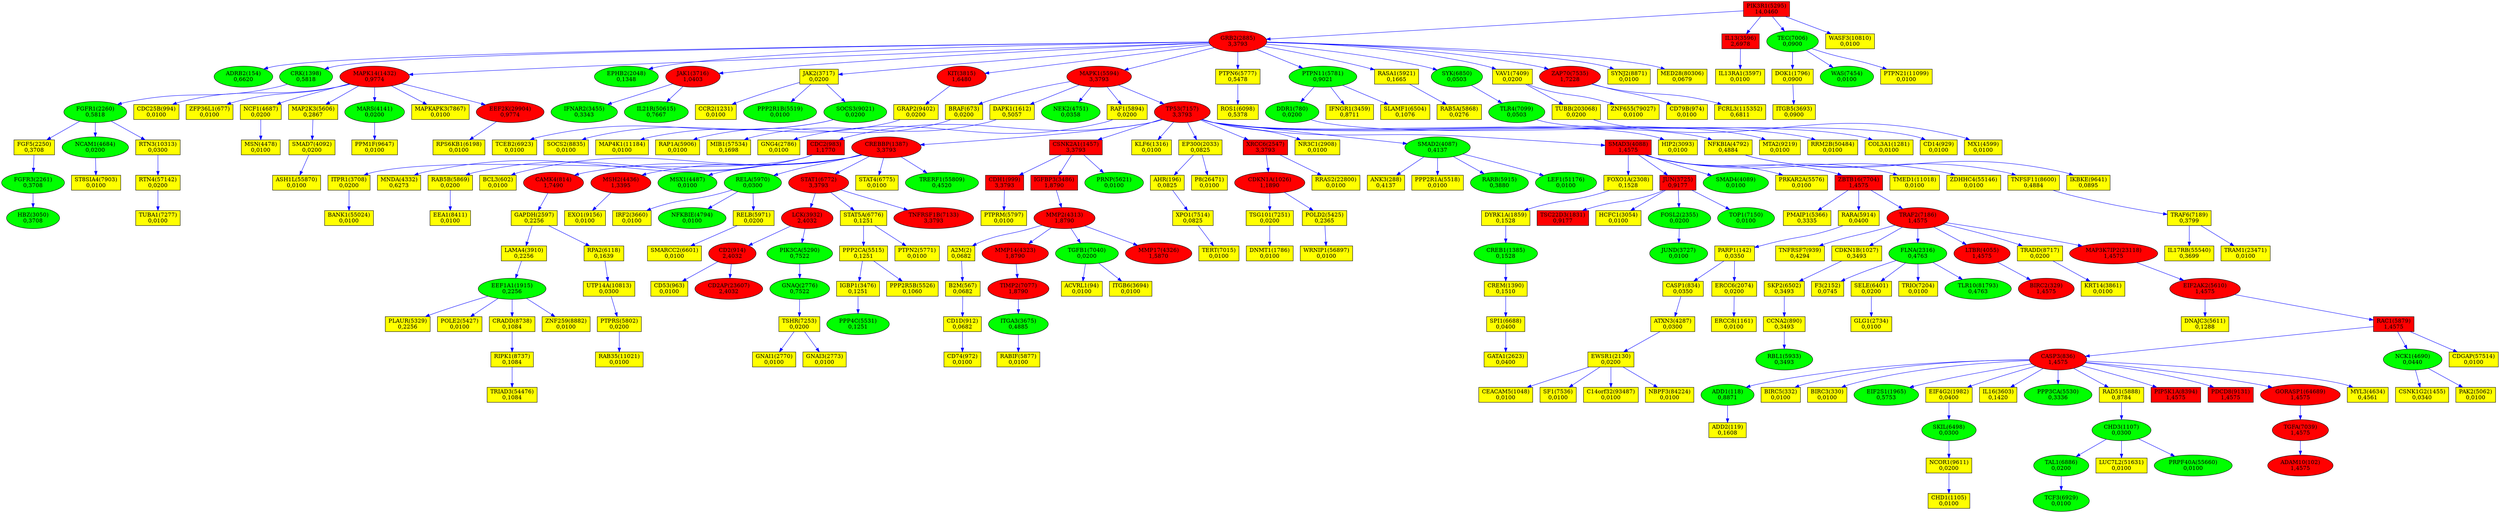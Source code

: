 digraph tmp_ans6 {
N_0 [shape = ellipse, style = filled, fillcolor = green, label = "ADD1(118)\n0,8871"];
N_1 [shape = box, style = filled, fillcolor = yellow, label = "ADD2(119)\n0,1608"];
N_2 [shape = box, style = filled, fillcolor = yellow, label = "PARP1(142)\n0,0350"];
N_3 [shape = ellipse, style = filled, fillcolor = green, label = "ADRB2(154)\n0,6620"];
N_4 [shape = box, style = filled, fillcolor = yellow, label = "AHR(196)\n0,0825"];
N_5 [shape = box, style = filled, fillcolor = yellow, label = "A2M(2)\n0,0682"];
N_6 [shape = box, style = filled, fillcolor = yellow, label = "ACVRL1(94)\n0,0100"];
N_7 [shape = box, style = filled, fillcolor = yellow, label = "BIRC5(332)\n0,0100"];
N_8 [shape = ellipse, style = filled, fillcolor = red, label = "ADAM10(102)\n1,4575"];
N_9 [shape = box, style = filled, fillcolor = yellow, label = "B2M(567)\n0,0682"];
N_10 [shape = box, style = filled, fillcolor = yellow, label = "BRAF(673)\n0,0200"];
N_11 [shape = ellipse, style = filled, fillcolor = green, label = "DDR1(780)\n0,0200"];
N_12 [shape = box, style = filled, fillcolor = yellow, label = "CASP1(834)\n0,0350"];
N_13 [shape = ellipse, style = filled, fillcolor = red, label = "CASP3(836)\n1,4575"];
N_14 [shape = box, style = filled, fillcolor = yellow, label = "BIRC3(330)\n0,0100"];
N_15 [shape = ellipse, style = filled, fillcolor = red, label = "BIRC2(329)\n1,4575"];
N_16 [shape = ellipse, style = filled, fillcolor = red, label = "CD2(914)\n2,4032"];
N_17 [shape = box, style = filled, fillcolor = yellow, label = "TNFRSF7(939)\n0,4294"];
N_18 [shape = box, style = filled, fillcolor = yellow, label = "CD74(972)\n0,0100"];
N_19 [shape = box, style = filled, fillcolor = yellow, label = "CD1D(912)\n0,0682"];
N_20 [shape = box, style = filled, fillcolor = yellow, label = "CCNA2(890)\n0,3493"];
N_21 [shape = box, style = filled, fillcolor = red, label = "CDC2(983)\n1,1770"];
N_22 [shape = box, style = filled, fillcolor = red, label = "CDH1(999)\n3,3793"];
N_23 [shape = ellipse, style = filled, fillcolor = red, label = "CDKN1A(1026)\n1,1890"];
N_24 [shape = ellipse, style = filled, fillcolor = green, label = "CHD3(1107)\n0,0300"];
N_25 [shape = box, style = filled, fillcolor = yellow, label = "CDC25B(994)\n0,0100"];
N_26 [shape = box, style = filled, fillcolor = yellow, label = "CDKN1B(1027)\n0,3493"];
N_27 [shape = box, style = filled, fillcolor = yellow, label = "CCR2(1231)\n0,0100"];
N_28 [shape = box, style = filled, fillcolor = yellow, label = "BCL3(602)\n0,0100"];
N_29 [shape = ellipse, style = filled, fillcolor = green, label = "CREB1(1385)\n0,1528"];
N_30 [shape = ellipse, style = filled, fillcolor = red, label = "CREBBP(1387)\n3,3793"];
N_31 [shape = ellipse, style = filled, fillcolor = red, label = "CAMK4(814)\n1,7490"];
N_32 [shape = box, style = filled, fillcolor = yellow, label = "CREM(1390)\n0,1510"];
N_33 [shape = ellipse, style = filled, fillcolor = green, label = "CRK(1398)\n0,5818"];
N_34 [shape = box, style = filled, fillcolor = yellow, label = "ZFP36L1(677)\n0,0100"];
N_35 [shape = box, style = filled, fillcolor = red, label = "CSNK2A1(1457)\n3,3793"];
N_36 [shape = ellipse, style = filled, fillcolor = red, label = "MAPK14(1432)\n0,9774"];
N_37 [shape = box, style = filled, fillcolor = yellow, label = "CD14(929)\n0,0100"];
N_38 [shape = box, style = filled, fillcolor = yellow, label = "DAPK1(1612)\n0,5057"];
N_39 [shape = box, style = filled, fillcolor = yellow, label = "ERCC8(1161)\n0,0100"];
N_40 [shape = box, style = filled, fillcolor = yellow, label = "DNMT1(1786)\n0,0100"];
N_41 [shape = box, style = filled, fillcolor = red, label = "TSC22D3(1831)\n0,9177"];
N_42 [shape = ellipse, style = filled, fillcolor = green, label = "EEF1A1(1915)\n0,2256"];
N_43 [shape = box, style = filled, fillcolor = yellow, label = "KLF6(1316)\n0,0100"];
N_44 [shape = ellipse, style = filled, fillcolor = green, label = "EIF2S1(1965)\n0,5753"];
N_45 [shape = box, style = filled, fillcolor = yellow, label = "EIF4G2(1982)\n0,0400"];
N_46 [shape = box, style = filled, fillcolor = yellow, label = "EP300(2033)\n0,0825"];
N_47 [shape = ellipse, style = filled, fillcolor = green, label = "EPHB2(2048)\n0,1348"];
N_48 [shape = box, style = filled, fillcolor = yellow, label = "CEACAM5(1048)\n0,0100"];
N_49 [shape = box, style = filled, fillcolor = yellow, label = "EWSR1(2130)\n0,0200"];
N_50 [shape = box, style = filled, fillcolor = yellow, label = "F3(2152)\n0,0745"];
N_51 [shape = box, style = filled, fillcolor = yellow, label = "DOK1(1796)\n0,0900"];
N_52 [shape = box, style = filled, fillcolor = yellow, label = "COL3A1(1281)\n0,0100"];
N_53 [shape = ellipse, style = filled, fillcolor = green, label = "FGFR1(2260)\n0,5818"];
N_54 [shape = box, style = filled, fillcolor = yellow, label = "FGF5(2250)\n0,3708"];
N_55 [shape = ellipse, style = filled, fillcolor = green, label = "FGFR3(2261)\n0,3708"];
N_56 [shape = box, style = filled, fillcolor = yellow, label = "DYRK1A(1859)\n0,1528"];
N_57 [shape = ellipse, style = filled, fillcolor = green, label = "FLNA(2316)\n0,4763"];
N_58 [shape = box, style = filled, fillcolor = yellow, label = "CD79B(974)\n0,0100"];
N_59 [shape = box, style = filled, fillcolor = yellow, label = "FOXO1A(2308)\n0,1528"];
N_60 [shape = box, style = filled, fillcolor = yellow, label = "GAPDH(2597)\n0,2256"];
N_61 [shape = box, style = filled, fillcolor = red, label = "XRCC6(2547)\n3,3793"];
N_62 [shape = box, style = filled, fillcolor = yellow, label = "CD53(963)\n0,0100"];
N_63 [shape = box, style = filled, fillcolor = yellow, label = "GNAI1(2770)\n0,0100"];
N_64 [shape = box, style = filled, fillcolor = yellow, label = "GNAI3(2773)\n0,0100"];
N_65 [shape = ellipse, style = filled, fillcolor = green, label = "GNAQ(2776)\n0,7522"];
N_66 [shape = ellipse, style = filled, fillcolor = red, label = "GRB2(2885)\n3,3793"];
N_67 [shape = box, style = filled, fillcolor = yellow, label = "NR3C1(2908)\n0,0100"];
N_68 [shape = box, style = filled, fillcolor = yellow, label = "ERCC6(2074)\n0,0200"];
N_69 [shape = ellipse, style = filled, fillcolor = green, label = "HBZ(3050)\n0,3708"];
N_70 [shape = box, style = filled, fillcolor = yellow, label = "HCFC1(3054)\n0,0100"];
N_71 [shape = box, style = filled, fillcolor = yellow, label = "CHD1(1105)\n0,0100"];
N_72 [shape = ellipse, style = filled, fillcolor = green, label = "IFNAR2(3455)\n0,3343"];
N_73 [shape = box, style = filled, fillcolor = yellow, label = "IFNGR1(3459)\n0,8711"];
N_74 [shape = box, style = filled, fillcolor = red, label = "IL13(3596)\n2,6978"];
N_75 [shape = box, style = filled, fillcolor = yellow, label = "IL16(3603)\n0,1420"];
N_76 [shape = ellipse, style = filled, fillcolor = green, label = "ITGA3(3675)\n0,4885"];
N_77 [shape = box, style = filled, fillcolor = yellow, label = "ITGB5(3693)\n0,0900"];
N_78 [shape = box, style = filled, fillcolor = yellow, label = "ITPR1(3708)\n0,0200"];
N_79 [shape = ellipse, style = filled, fillcolor = red, label = "JAK1(3716)\n1,0403"];
N_80 [shape = box, style = filled, fillcolor = yellow, label = "JAK2(3717)\n0,0200"];
N_81 [shape = box, style = filled, fillcolor = red, label = "JUN(3725)\n0,9177"];
N_82 [shape = ellipse, style = filled, fillcolor = green, label = "FOSL2(2355)\n0,0200"];
N_83 [shape = box, style = filled, fillcolor = yellow, label = "ANK3(288)\n0,4137"];
N_84 [shape = ellipse, style = filled, fillcolor = red, label = "KIT(3815)\n1,6480"];
N_85 [shape = box, style = filled, fillcolor = red, label = "IGFBP3(3486)\n1,8790"];
N_86 [shape = ellipse, style = filled, fillcolor = red, label = "LCK(3932)\n2,4032"];
N_87 [shape = box, style = filled, fillcolor = yellow, label = "GATA1(2623)\n0,0400"];
N_88 [shape = ellipse, style = filled, fillcolor = red, label = "LTBR(4055)\n1,4575"];
N_89 [shape = ellipse, style = filled, fillcolor = green, label = "SMAD2(4087)\n0,4137"];
N_90 [shape = ellipse, style = filled, fillcolor = green, label = "JUND(3727)\n0,0100"];
N_91 [shape = box, style = filled, fillcolor = red, label = "SMAD3(4088)\n1,4575"];
N_92 [shape = ellipse, style = filled, fillcolor = green, label = "SMAD4(4089)\n0,0100"];
N_93 [shape = box, style = filled, fillcolor = yellow, label = "SMAD7(4092)\n0,0200"];
N_94 [shape = box, style = filled, fillcolor = yellow, label = "IGBP1(3476)\n0,1251"];
N_95 [shape = ellipse, style = filled, fillcolor = red, label = "MMP2(4313)\n1,8790"];
N_96 [shape = ellipse, style = filled, fillcolor = red, label = "MSH2(4436)\n1,3395"];
N_97 [shape = box, style = filled, fillcolor = yellow, label = "MSN(4478)\n0,0100"];
N_98 [shape = ellipse, style = filled, fillcolor = green, label = "MSX1(4487)\n0,0100"];
N_99 [shape = box, style = filled, fillcolor = yellow, label = "MX1(4599)\n0,0100"];
N_100 [shape = ellipse, style = filled, fillcolor = green, label = "NCAM1(4684)\n0,0200"];
N_101 [shape = box, style = filled, fillcolor = yellow, label = "NCF1(4687)\n0,0200"];
N_102 [shape = box, style = filled, fillcolor = yellow, label = "CSNK1G2(1455)\n0,0340"];
N_103 [shape = box, style = filled, fillcolor = yellow, label = "HIP2(3093)\n0,0100"];
N_104 [shape = ellipse, style = filled, fillcolor = green, label = "NCK1(4690)\n0,0440"];
N_105 [shape = ellipse, style = filled, fillcolor = green, label = "NEK2(4751)\n0,0358"];
N_106 [shape = box, style = filled, fillcolor = yellow, label = "IRF2(3660)\n0,0100"];
N_107 [shape = box, style = filled, fillcolor = yellow, label = "GLG1(2734)\n0,0100"];
N_108 [shape = box, style = filled, fillcolor = yellow, label = "NFKBIA(4792)\n0,4884"];
N_109 [shape = box, style = filled, fillcolor = yellow, label = "PAK2(5062)\n0,0100"];
N_110 [shape = box, style = filled, fillcolor = red, label = "PIK3R1(5295)\n14,0460"];
N_111 [shape = ellipse, style = filled, fillcolor = green, label = "PIK3CA(5290)\n0,7522"];
N_112 [shape = box, style = filled, fillcolor = yellow, label = "KRT14(3861)\n0,0100"];
N_113 [shape = box, style = filled, fillcolor = yellow, label = "PMAIP1(5366)\n0,3335"];
N_114 [shape = box, style = filled, fillcolor = yellow, label = "PPP2CA(5515)\n0,1251"];
N_115 [shape = ellipse, style = filled, fillcolor = green, label = "PPP2R1B(5519)\n0,0100"];
N_116 [shape = box, style = filled, fillcolor = yellow, label = "PPP2R1A(5518)\n0,0100"];
N_117 [shape = ellipse, style = filled, fillcolor = green, label = "PPP3CA(5530)\n0,3336"];
N_118 [shape = ellipse, style = filled, fillcolor = green, label = "NFKBIE(4794)\n0,0100"];
N_119 [shape = box, style = filled, fillcolor = yellow, label = "PRKAR2A(5576)\n0,0100"];
N_120 [shape = ellipse, style = filled, fillcolor = red, label = "MAPK1(5594)\n3,3793"];
N_121 [shape = ellipse, style = filled, fillcolor = red, label = "EIF2AK2(5610)\n1,4575"];
N_122 [shape = box, style = filled, fillcolor = yellow, label = "DNAJC3(5611)\n0,1288"];
N_123 [shape = ellipse, style = filled, fillcolor = green, label = "PRNP(5621)\n0,0100"];
N_124 [shape = box, style = filled, fillcolor = yellow, label = "ATXN3(4287)\n0,0300"];
N_125 [shape = box, style = filled, fillcolor = yellow, label = "LAMA4(3910)\n0,2256"];
N_126 [shape = box, style = filled, fillcolor = yellow, label = "PTPN6(5777)\n0,5478"];
N_127 [shape = box, style = filled, fillcolor = yellow, label = "PTPRM(5797)\n0,0100"];
N_128 [shape = ellipse, style = filled, fillcolor = green, label = "PTPN11(5781)\n0,9021"];
N_129 [shape = box, style = filled, fillcolor = yellow, label = "RAB5A(5868)\n0,0276"];
N_130 [shape = box, style = filled, fillcolor = red, label = "RAC1(5879)\n1,4575"];
N_131 [shape = box, style = filled, fillcolor = yellow, label = "RAD51(5888)\n0,8784"];
N_132 [shape = box, style = filled, fillcolor = yellow, label = "RAF1(5894)\n0,0200"];
N_133 [shape = box, style = filled, fillcolor = yellow, label = "GNG4(2786)\n0,0100"];
N_134 [shape = box, style = filled, fillcolor = yellow, label = "RAP1A(5906)\n0,0100"];
N_135 [shape = box, style = filled, fillcolor = yellow, label = "RASA1(5921)\n0,1665"];
N_136 [shape = box, style = filled, fillcolor = yellow, label = "MNDA(4332)\n0,6273"];
N_137 [shape = box, style = filled, fillcolor = yellow, label = "RARA(5914)\n0,0400"];
N_138 [shape = ellipse, style = filled, fillcolor = green, label = "RBL1(5933)\n0,3493"];
N_139 [shape = ellipse, style = filled, fillcolor = green, label = "PPP4C(5531)\n0,1251"];
N_140 [shape = ellipse, style = filled, fillcolor = green, label = "RELA(5970)\n0,0300"];
N_141 [shape = box, style = filled, fillcolor = yellow, label = "RELB(5971)\n0,0200"];
N_142 [shape = box, style = filled, fillcolor = yellow, label = "RPA2(6118)\n0,1639"];
N_143 [shape = ellipse, style = filled, fillcolor = green, label = "RARB(5915)\n0,3880"];
N_144 [shape = box, style = filled, fillcolor = yellow, label = "MAP2K3(5606)\n0,2867"];
N_145 [shape = ellipse, style = filled, fillcolor = red, label = "MMP14(4323)\n1,8790"];
N_146 [shape = box, style = filled, fillcolor = yellow, label = "SELE(6401)\n0,0200"];
N_147 [shape = box, style = filled, fillcolor = yellow, label = "PTPN2(5771)\n0,0100"];
N_148 [shape = ellipse, style = filled, fillcolor = green, label = "SKIL(6498)\n0,0300"];
N_149 [shape = box, style = filled, fillcolor = yellow, label = "SLAMF1(6504)\n0,1076"];
N_150 [shape = box, style = filled, fillcolor = yellow, label = "SPI1(6688)\n0,0400"];
N_151 [shape = ellipse, style = filled, fillcolor = red, label = "STAT1(6772)\n3,3793"];
N_152 [shape = box, style = filled, fillcolor = yellow, label = "STAT5A(6776)\n0,1251"];
N_153 [shape = box, style = filled, fillcolor = yellow, label = "RPS6KB1(6198)\n0,0100"];
N_154 [shape = box, style = filled, fillcolor = yellow, label = "PLAUR(5329)\n0,2256"];
N_155 [shape = ellipse, style = filled, fillcolor = green, label = "SYK(6850)\n0,0503"];
N_156 [shape = box, style = filled, fillcolor = yellow, label = "TCEB2(6923)\n0,0100"];
N_157 [shape = ellipse, style = filled, fillcolor = green, label = "TCF3(6929)\n0,0100"];
N_158 [shape = ellipse, style = filled, fillcolor = green, label = "TAL1(6886)\n0,0200"];
N_159 [shape = box, style = filled, fillcolor = yellow, label = "SKP2(6502)\n0,3493"];
N_160 [shape = ellipse, style = filled, fillcolor = green, label = "TEC(7006)\n0,0900"];
N_161 [shape = box, style = filled, fillcolor = yellow, label = "TERT(7015)\n0,0100"];
N_162 [shape = box, style = filled, fillcolor = yellow, label = "RAB5B(5869)\n0,0200"];
N_163 [shape = ellipse, style = filled, fillcolor = red, label = "TGFA(7039)\n1,4575"];
N_164 [shape = box, style = filled, fillcolor = yellow, label = "ITGB6(3694)\n0,0100"];
N_165 [shape = ellipse, style = filled, fillcolor = green, label = "TGFB1(7040)\n0,0200"];
N_166 [shape = box, style = filled, fillcolor = yellow, label = "POLE2(5427)\n0,0100"];
N_167 [shape = ellipse, style = filled, fillcolor = green, label = "TLR4(7099)\n0,0503"];
N_168 [shape = ellipse, style = filled, fillcolor = green, label = "TOP1(7150)\n0,0100"];
N_169 [shape = ellipse, style = filled, fillcolor = red, label = "TP53(7157)\n3,3793"];
N_170 [shape = ellipse, style = filled, fillcolor = red, label = "TNFRSF1B(7133)\n3,3793"];
N_171 [shape = ellipse, style = filled, fillcolor = red, label = "TRAF2(7186)\n1,4575"];
N_172 [shape = box, style = filled, fillcolor = yellow, label = "TRAF6(7189)\n0,3799"];
N_173 [shape = box, style = filled, fillcolor = yellow, label = "TSHR(7253)\n0,0200"];
N_174 [shape = box, style = filled, fillcolor = yellow, label = "TSG101(7251)\n0,0200"];
N_175 [shape = box, style = filled, fillcolor = yellow, label = "TUBA1(7277)\n0,0100"];
N_176 [shape = ellipse, style = filled, fillcolor = green, label = "WAS(7454)\n0,0100"];
N_177 [shape = box, style = filled, fillcolor = yellow, label = "POLD2(5425)\n0,2365"];
N_178 [shape = box, style = filled, fillcolor = yellow, label = "XPO1(7514)\n0,0825"];
N_179 [shape = box, style = filled, fillcolor = yellow, label = "VAV1(7409)\n0,0200"];
N_180 [shape = ellipse, style = filled, fillcolor = red, label = "ZAP70(7535)\n1,7228"];
N_181 [shape = box, style = filled, fillcolor = red, label = "ZBTB16(7704)\n1,4575"];
N_182 [shape = box, style = filled, fillcolor = yellow, label = "ST8SIA4(7903)\n0,0100"];
N_183 [shape = ellipse, style = filled, fillcolor = green, label = "MARS(4141)\n0,0200"];
N_184 [shape = box, style = filled, fillcolor = yellow, label = "SF1(7536)\n0,0100"];
N_185 [shape = box, style = filled, fillcolor = yellow, label = "EEA1(8411)\n0,0100"];
N_186 [shape = box, style = filled, fillcolor = yellow, label = "PTPRS(5802)\n0,0200"];
N_187 [shape = box, style = filled, fillcolor = yellow, label = "TNFSF11(8600)\n0,4884"];
N_188 [shape = box, style = filled, fillcolor = red, label = "PIP5K1A(8394)\n1,4575"];
N_189 [shape = box, style = filled, fillcolor = yellow, label = "TRADD(8717)\n0,0200"];
N_190 [shape = box, style = filled, fillcolor = yellow, label = "RIPK1(8737)\n0,1084"];
N_191 [shape = box, style = filled, fillcolor = yellow, label = "SYNJ2(8871)\n0,0100"];
N_192 [shape = box, style = filled, fillcolor = yellow, label = "SOCS2(8835)\n0,0100"];
N_193 [shape = box, style = filled, fillcolor = yellow, label = "SMARCC2(6601)\n0,0100"];
N_194 [shape = box, style = filled, fillcolor = yellow, label = "STAT4(6775)\n0,0100"];
N_195 [shape = box, style = filled, fillcolor = yellow, label = "NCOR1(9611)\n0,0200"];
N_196 [shape = box, style = filled, fillcolor = yellow, label = "PPM1F(9647)\n0,0100"];
N_197 [shape = box, style = filled, fillcolor = yellow, label = "GRAP2(9402)\n0,0200"];
N_198 [shape = box, style = filled, fillcolor = red, label = "PDCD8(9131)\n1,4575"];
N_199 [shape = box, style = filled, fillcolor = yellow, label = "IKBKE(9641)\n0,0895"];
N_200 [shape = box, style = filled, fillcolor = yellow, label = "RTN3(10313)\n0,0300"];
N_201 [shape = box, style = filled, fillcolor = yellow, label = "ROS1(6098)\n0,5378"];
N_202 [shape = box, style = filled, fillcolor = yellow, label = "RABIF(5877)\n0,0100"];
N_203 [shape = box, style = filled, fillcolor = yellow, label = "UTP14A(10813)\n0,0300"];
N_204 [shape = box, style = filled, fillcolor = yellow, label = "CRADD(8738)\n0,1084"];
N_205 [shape = box, style = filled, fillcolor = yellow, label = "MAP4K1(11184)\n0,0100"];
N_206 [shape = box, style = filled, fillcolor = yellow, label = "MTA2(9219)\n0,0100"];
N_207 [shape = ellipse, style = filled, fillcolor = red, label = "CD2AP(23607)\n2,4032"];
N_208 [shape = box, style = filled, fillcolor = yellow, label = "MAPKAPK3(7867)\n0,0100"];
N_209 [shape = ellipse, style = filled, fillcolor = green, label = "LEF1(51176)\n0,0100"];
N_210 [shape = box, style = filled, fillcolor = yellow, label = "LUC7L2(51631)\n0,0100"];
N_211 [shape = box, style = filled, fillcolor = yellow, label = "TRIAD3(54476)\n0,1084"];
N_212 [shape = box, style = filled, fillcolor = yellow, label = "RRAS2(22800)\n0,0100"];
N_213 [shape = ellipse, style = filled, fillcolor = green, label = "PRPF40A(55660)\n0,0100"];
N_214 [shape = box, style = filled, fillcolor = yellow, label = "ZNF259(8882)\n0,0100"];
N_215 [shape = box, style = filled, fillcolor = yellow, label = "WRNIP1(56897)\n0,0100"];
N_216 [shape = ellipse, style = filled, fillcolor = green, label = "IL21R(50615)\n0,7667"];
N_217 [shape = ellipse, style = filled, fillcolor = red, label = "GORASP1(64689)\n1,4575"];
N_218 [shape = box, style = filled, fillcolor = yellow, label = "IL17RB(55540)\n0,3699"];
N_219 [shape = box, style = filled, fillcolor = yellow, label = "RTN4(57142)\n0,0200"];
N_220 [shape = box, style = filled, fillcolor = yellow, label = "RAB35(11021)\n0,0100"];
N_221 [shape = box, style = filled, fillcolor = yellow, label = "MED28(80306)\n0,0679"];
N_222 [shape = box, style = filled, fillcolor = yellow, label = "C14orf32(93487)\n0,0100"];
N_223 [shape = box, style = filled, fillcolor = yellow, label = "TRAM1(23471)\n0,0100"];
N_224 [shape = box, style = filled, fillcolor = yellow, label = "NBPF3(84224)\n0,0100"];
N_225 [shape = box, style = filled, fillcolor = yellow, label = "WASF3(10810)\n0,0100"];
N_226 [shape = box, style = filled, fillcolor = yellow, label = "TUBB(203068)\n0,0200"];
N_227 [shape = ellipse, style = filled, fillcolor = red, label = "MAP3K7IP2(23118)\n1,4575"];
N_228 [shape = box, style = filled, fillcolor = yellow, label = "TRIO(7204)\n0,0100"];
N_229 [shape = box, style = filled, fillcolor = yellow, label = "PTPN21(11099)\n0,0100"];
N_230 [shape = box, style = filled, fillcolor = yellow, label = "MYL3(4634)\n0,4561"];
N_231 [shape = ellipse, style = filled, fillcolor = green, label = "TLR10(81793)\n0,4763"];
N_232 [shape = box, style = filled, fillcolor = yellow, label = "ZNF655(79027)\n0,0100"];
N_233 [shape = ellipse, style = filled, fillcolor = green, label = "TRERF1(55809)\n0,4520"];
N_234 [shape = ellipse, style = filled, fillcolor = green, label = "SOCS3(9021)\n0,0200"];
N_235 [shape = ellipse, style = filled, fillcolor = red, label = "EEF2K(29904)\n0,9774"];
N_236 [shape = box, style = filled, fillcolor = yellow, label = "CDGAP(57514)\n0,0100"];
N_237 [shape = box, style = filled, fillcolor = yellow, label = "MIB1(57534)\n0,1698"];
N_238 [shape = box, style = filled, fillcolor = yellow, label = "IL13RA1(3597)\n0,0100"];
N_239 [shape = box, style = filled, fillcolor = yellow, label = "P8(26471)\n0,0100"];
N_240 [shape = ellipse, style = filled, fillcolor = red, label = "TIMP2(7077)\n1,8790"];
N_241 [shape = box, style = filled, fillcolor = yellow, label = "BANK1(55024)\n0,0100"];
N_242 [shape = ellipse, style = filled, fillcolor = red, label = "MMP17(4326)\n1,5870"];
N_243 [shape = box, style = filled, fillcolor = yellow, label = "TMED1(11018)\n0,0100"];
N_244 [shape = box, style = filled, fillcolor = yellow, label = "ZDHHC4(55146)\n0,0100"];
N_245 [shape = box, style = filled, fillcolor = yellow, label = "ASH1L(55870)\n0,0100"];
N_246 [shape = box, style = filled, fillcolor = yellow, label = "EXO1(9156)\n0,0100"];
N_247 [shape = box, style = filled, fillcolor = yellow, label = "PPP2R5B(5526)\n0,1060"];
N_248 [shape = box, style = filled, fillcolor = yellow, label = "RRM2B(50484)\n0,0100"];
N_249 [shape = box, style = filled, fillcolor = yellow, label = "FCRL3(115352)\n0,6811"];
N_0 -> N_1 [ color = blue ];
N_5 -> N_9 [ color = blue ];
N_2 -> N_12 [ color = blue ];
N_13 -> N_0 [ color = blue ];
N_13 -> N_7 [ color = blue ];
N_13 -> N_14 [ color = blue ];
N_9 -> N_19 [ color = blue ];
N_19 -> N_18 [ color = blue ];
N_30 -> N_28 [ color = blue ];
N_30 -> N_31 [ color = blue ];
N_29 -> N_32 [ color = blue ];
N_35 -> N_22 [ color = blue ];
N_36 -> N_25 [ color = blue ];
N_36 -> N_34 [ color = blue ];
N_13 -> N_44 [ color = blue ];
N_13 -> N_45 [ color = blue ];
N_46 -> N_4 [ color = blue ];
N_49 -> N_48 [ color = blue ];
N_11 -> N_52 [ color = blue ];
N_33 -> N_53 [ color = blue ];
N_53 -> N_54 [ color = blue ];
N_54 -> N_55 [ color = blue ];
N_56 -> N_29 [ color = blue ];
N_57 -> N_50 [ color = blue ];
N_59 -> N_56 [ color = blue ];
N_31 -> N_60 [ color = blue ];
N_61 -> N_23 [ color = blue ];
N_16 -> N_62 [ color = blue ];
N_66 -> N_3 [ color = blue ];
N_66 -> N_33 [ color = blue ];
N_66 -> N_36 [ color = blue ];
N_66 -> N_47 [ color = blue ];
N_2 -> N_68 [ color = blue ];
N_68 -> N_39 [ color = blue ];
N_55 -> N_69 [ color = blue ];
N_13 -> N_75 [ color = blue ];
N_51 -> N_77 [ color = blue ];
N_21 -> N_78 [ color = blue ];
N_66 -> N_79 [ color = blue ];
N_79 -> N_72 [ color = blue ];
N_80 -> N_27 [ color = blue ];
N_66 -> N_80 [ color = blue ];
N_81 -> N_41 [ color = blue ];
N_81 -> N_70 [ color = blue ];
N_81 -> N_82 [ color = blue ];
N_66 -> N_84 [ color = blue ];
N_35 -> N_85 [ color = blue ];
N_86 -> N_16 [ color = blue ];
N_88 -> N_15 [ color = blue ];
N_89 -> N_83 [ color = blue ];
N_82 -> N_90 [ color = blue ];
N_91 -> N_59 [ color = blue ];
N_91 -> N_81 [ color = blue ];
N_91 -> N_92 [ color = blue ];
N_95 -> N_5 [ color = blue ];
N_85 -> N_95 [ color = blue ];
N_30 -> N_96 [ color = blue ];
N_30 -> N_98 [ color = blue ];
N_53 -> N_100 [ color = blue ];
N_36 -> N_101 [ color = blue ];
N_101 -> N_97 [ color = blue ];
N_104 -> N_102 [ color = blue ];
N_104 -> N_109 [ color = blue ];
N_110 -> N_66 [ color = blue ];
N_110 -> N_74 [ color = blue ];
N_111 -> N_65 [ color = blue ];
N_86 -> N_111 [ color = blue ];
N_114 -> N_94 [ color = blue ];
N_80 -> N_115 [ color = blue ];
N_89 -> N_116 [ color = blue ];
N_13 -> N_117 [ color = blue ];
N_91 -> N_119 [ color = blue ];
N_120 -> N_10 [ color = blue ];
N_120 -> N_38 [ color = blue ];
N_66 -> N_120 [ color = blue ];
N_120 -> N_105 [ color = blue ];
N_121 -> N_122 [ color = blue ];
N_35 -> N_123 [ color = blue ];
N_12 -> N_124 [ color = blue ];
N_124 -> N_49 [ color = blue ];
N_125 -> N_42 [ color = blue ];
N_60 -> N_125 [ color = blue ];
N_66 -> N_126 [ color = blue ];
N_22 -> N_127 [ color = blue ];
N_128 -> N_11 [ color = blue ];
N_66 -> N_128 [ color = blue ];
N_128 -> N_73 [ color = blue ];
N_130 -> N_13 [ color = blue ];
N_130 -> N_104 [ color = blue ];
N_121 -> N_130 [ color = blue ];
N_13 -> N_131 [ color = blue ];
N_131 -> N_24 [ color = blue ];
N_120 -> N_132 [ color = blue ];
N_132 -> N_133 [ color = blue ];
N_10 -> N_134 [ color = blue ];
N_66 -> N_135 [ color = blue ];
N_135 -> N_129 [ color = blue ];
N_21 -> N_136 [ color = blue ];
N_137 -> N_2 [ color = blue ];
N_20 -> N_138 [ color = blue ];
N_94 -> N_139 [ color = blue ];
N_30 -> N_140 [ color = blue ];
N_140 -> N_106 [ color = blue ];
N_140 -> N_118 [ color = blue ];
N_140 -> N_141 [ color = blue ];
N_60 -> N_142 [ color = blue ];
N_89 -> N_143 [ color = blue ];
N_36 -> N_144 [ color = blue ];
N_144 -> N_93 [ color = blue ];
N_95 -> N_145 [ color = blue ];
N_57 -> N_146 [ color = blue ];
N_146 -> N_107 [ color = blue ];
N_45 -> N_148 [ color = blue ];
N_128 -> N_149 [ color = blue ];
N_32 -> N_150 [ color = blue ];
N_150 -> N_87 [ color = blue ];
N_30 -> N_151 [ color = blue ];
N_151 -> N_86 [ color = blue ];
N_152 -> N_114 [ color = blue ];
N_152 -> N_147 [ color = blue ];
N_151 -> N_152 [ color = blue ];
N_42 -> N_154 [ color = blue ];
N_66 -> N_155 [ color = blue ];
N_24 -> N_158 [ color = blue ];
N_158 -> N_157 [ color = blue ];
N_159 -> N_20 [ color = blue ];
N_26 -> N_159 [ color = blue ];
N_160 -> N_51 [ color = blue ];
N_110 -> N_160 [ color = blue ];
N_21 -> N_162 [ color = blue ];
N_163 -> N_8 [ color = blue ];
N_165 -> N_6 [ color = blue ];
N_95 -> N_165 [ color = blue ];
N_165 -> N_164 [ color = blue ];
N_42 -> N_166 [ color = blue ];
N_167 -> N_37 [ color = blue ];
N_155 -> N_167 [ color = blue ];
N_81 -> N_168 [ color = blue ];
N_169 -> N_21 [ color = blue ];
N_169 -> N_30 [ color = blue ];
N_169 -> N_35 [ color = blue ];
N_169 -> N_43 [ color = blue ];
N_169 -> N_46 [ color = blue ];
N_169 -> N_61 [ color = blue ];
N_169 -> N_67 [ color = blue ];
N_169 -> N_89 [ color = blue ];
N_169 -> N_91 [ color = blue ];
N_169 -> N_103 [ color = blue ];
N_169 -> N_108 [ color = blue ];
N_120 -> N_169 [ color = blue ];
N_151 -> N_170 [ color = blue ];
N_171 -> N_17 [ color = blue ];
N_171 -> N_26 [ color = blue ];
N_171 -> N_57 [ color = blue ];
N_171 -> N_88 [ color = blue ];
N_173 -> N_63 [ color = blue ];
N_173 -> N_64 [ color = blue ];
N_65 -> N_173 [ color = blue ];
N_23 -> N_174 [ color = blue ];
N_174 -> N_40 [ color = blue ];
N_160 -> N_176 [ color = blue ];
N_23 -> N_177 [ color = blue ];
N_4 -> N_178 [ color = blue ];
N_178 -> N_161 [ color = blue ];
N_66 -> N_179 [ color = blue ];
N_180 -> N_58 [ color = blue ];
N_66 -> N_180 [ color = blue ];
N_91 -> N_181 [ color = blue ];
N_181 -> N_113 [ color = blue ];
N_181 -> N_137 [ color = blue ];
N_181 -> N_171 [ color = blue ];
N_100 -> N_182 [ color = blue ];
N_36 -> N_183 [ color = blue ];
N_49 -> N_184 [ color = blue ];
N_162 -> N_185 [ color = blue ];
N_108 -> N_187 [ color = blue ];
N_187 -> N_172 [ color = blue ];
N_13 -> N_188 [ color = blue ];
N_189 -> N_112 [ color = blue ];
N_171 -> N_189 [ color = blue ];
N_66 -> N_191 [ color = blue ];
N_141 -> N_193 [ color = blue ];
N_30 -> N_194 [ color = blue ];
N_195 -> N_71 [ color = blue ];
N_148 -> N_195 [ color = blue ];
N_183 -> N_196 [ color = blue ];
N_84 -> N_197 [ color = blue ];
N_13 -> N_198 [ color = blue ];
N_108 -> N_199 [ color = blue ];
N_53 -> N_200 [ color = blue ];
N_126 -> N_201 [ color = blue ];
N_76 -> N_202 [ color = blue ];
N_142 -> N_203 [ color = blue ];
N_203 -> N_186 [ color = blue ];
N_42 -> N_204 [ color = blue ];
N_204 -> N_190 [ color = blue ];
N_197 -> N_205 [ color = blue ];
N_169 -> N_206 [ color = blue ];
N_16 -> N_207 [ color = blue ];
N_36 -> N_208 [ color = blue ];
N_89 -> N_209 [ color = blue ];
N_24 -> N_210 [ color = blue ];
N_190 -> N_211 [ color = blue ];
N_61 -> N_212 [ color = blue ];
N_24 -> N_213 [ color = blue ];
N_42 -> N_214 [ color = blue ];
N_177 -> N_215 [ color = blue ];
N_79 -> N_216 [ color = blue ];
N_13 -> N_217 [ color = blue ];
N_217 -> N_163 [ color = blue ];
N_172 -> N_218 [ color = blue ];
N_219 -> N_175 [ color = blue ];
N_200 -> N_219 [ color = blue ];
N_186 -> N_220 [ color = blue ];
N_66 -> N_221 [ color = blue ];
N_49 -> N_222 [ color = blue ];
N_172 -> N_223 [ color = blue ];
N_49 -> N_224 [ color = blue ];
N_110 -> N_225 [ color = blue ];
N_226 -> N_99 [ color = blue ];
N_179 -> N_226 [ color = blue ];
N_227 -> N_121 [ color = blue ];
N_171 -> N_227 [ color = blue ];
N_57 -> N_228 [ color = blue ];
N_160 -> N_229 [ color = blue ];
N_13 -> N_230 [ color = blue ];
N_57 -> N_231 [ color = blue ];
N_179 -> N_232 [ color = blue ];
N_30 -> N_233 [ color = blue ];
N_80 -> N_234 [ color = blue ];
N_234 -> N_156 [ color = blue ];
N_234 -> N_192 [ color = blue ];
N_36 -> N_235 [ color = blue ];
N_235 -> N_153 [ color = blue ];
N_130 -> N_236 [ color = blue ];
N_38 -> N_237 [ color = blue ];
N_74 -> N_238 [ color = blue ];
N_46 -> N_239 [ color = blue ];
N_240 -> N_76 [ color = blue ];
N_145 -> N_240 [ color = blue ];
N_78 -> N_241 [ color = blue ];
N_95 -> N_242 [ color = blue ];
N_91 -> N_243 [ color = blue ];
N_91 -> N_244 [ color = blue ];
N_93 -> N_245 [ color = blue ];
N_96 -> N_246 [ color = blue ];
N_114 -> N_247 [ color = blue ];
N_169 -> N_248 [ color = blue ];
N_180 -> N_249 [ color = blue ];
}
